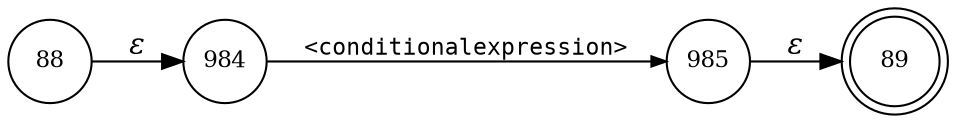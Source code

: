 digraph ATN {
rankdir=LR;
s89[fontsize=11, label="89", shape=doublecircle, fixedsize=true, width=.6];
s88[fontsize=11,label="88", shape=circle, fixedsize=true, width=.55, peripheries=1];
s984[fontsize=11,label="984", shape=circle, fixedsize=true, width=.55, peripheries=1];
s985[fontsize=11,label="985", shape=circle, fixedsize=true, width=.55, peripheries=1];
s88 -> s984 [fontname="Times-Italic", label="&epsilon;"];
s984 -> s985 [fontsize=11, fontname="Courier", arrowsize=.7, label = "<conditionalexpression>", arrowhead = normal];
s985 -> s89 [fontname="Times-Italic", label="&epsilon;"];
}